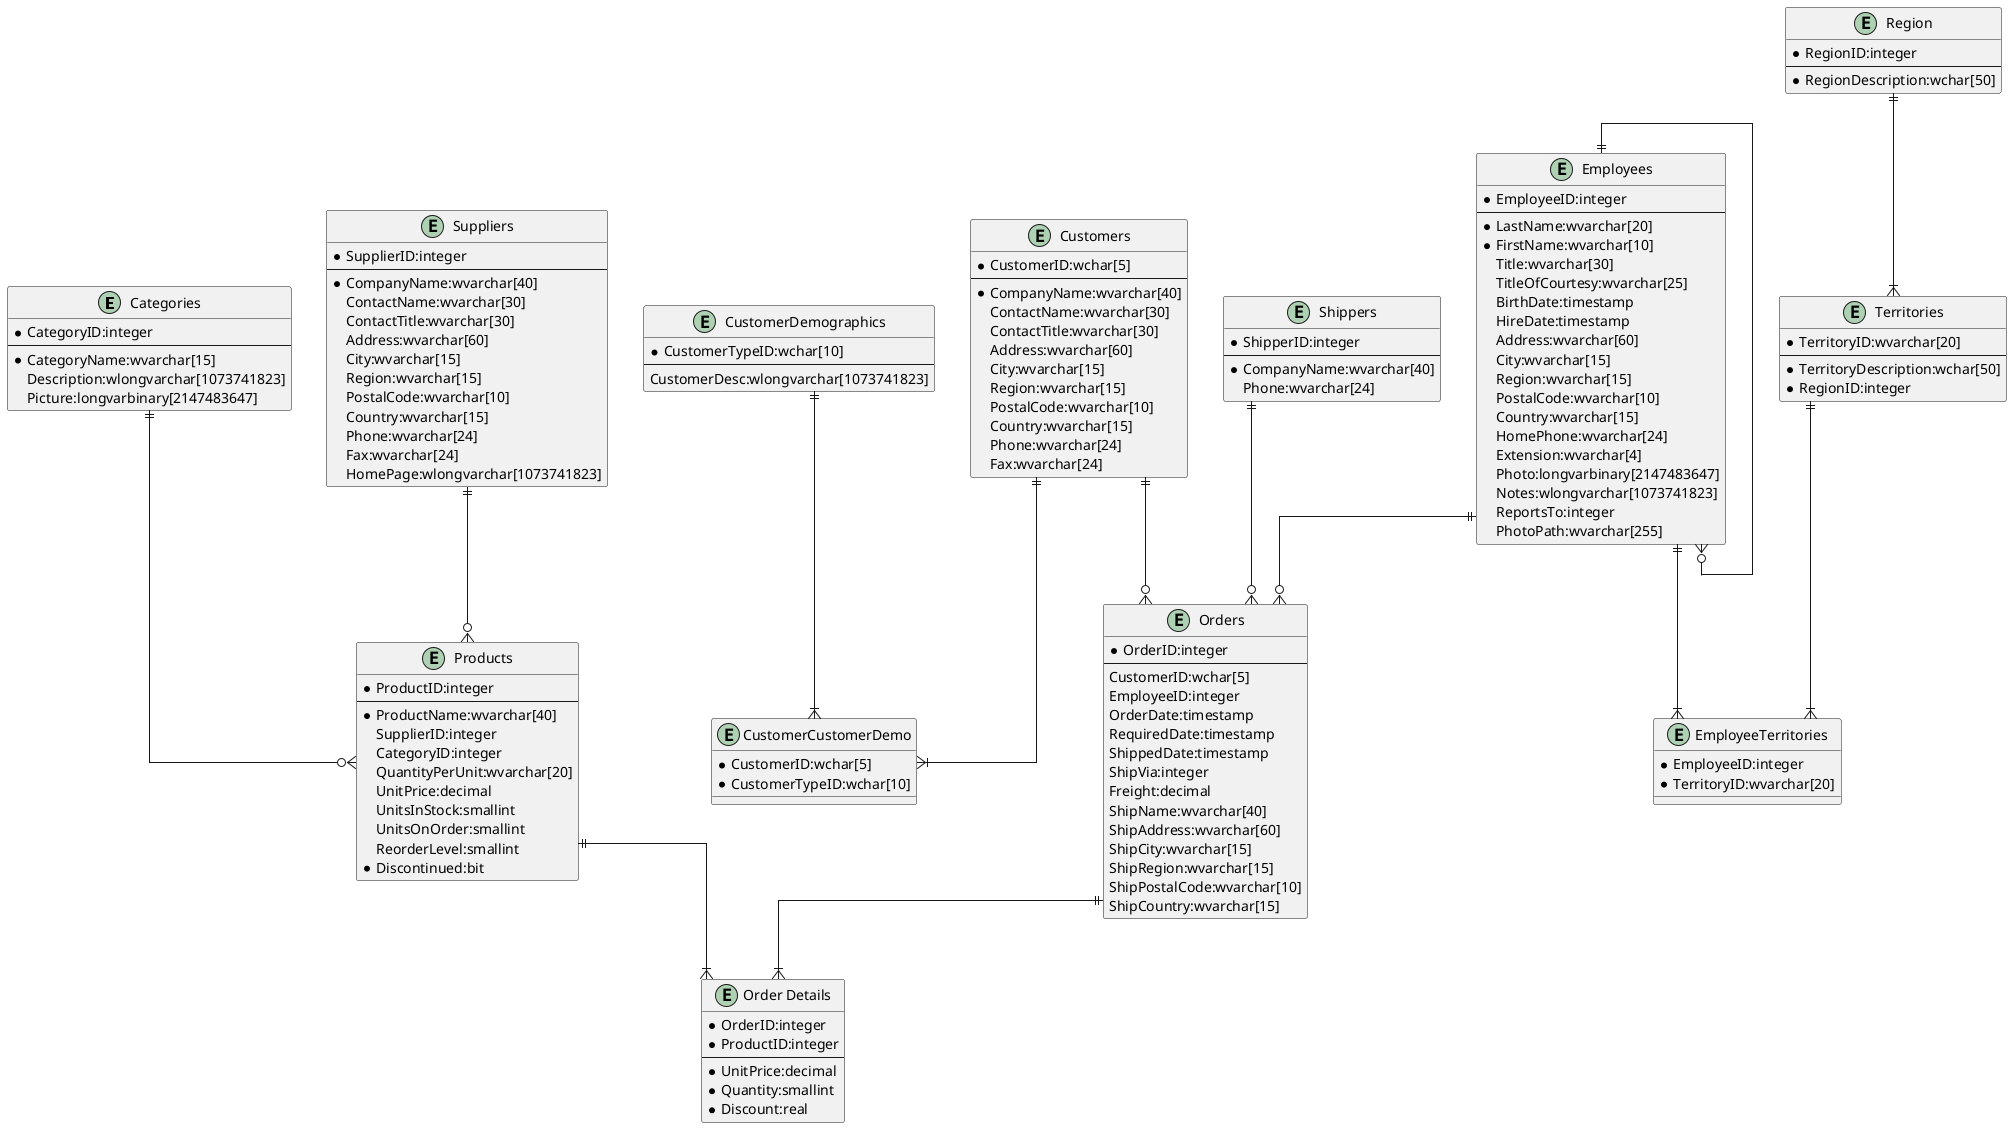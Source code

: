 @startuml Northwind

skinparam Linetype ortho

entity "Categories" as categories {
	* CategoryID:integer
	--
	* CategoryName:wvarchar[15]
	Description:wlongvarchar[1073741823]
	Picture:longvarbinary[2147483647]
}

entity "CustomerCustomerDemo" as customercustomerdemo {
	* CustomerID:wchar[5]
	* CustomerTypeID:wchar[10]
}

entity "CustomerDemographics" as customerdemographics {
	* CustomerTypeID:wchar[10]
	--
	CustomerDesc:wlongvarchar[1073741823]
}

entity "Customers" as customers {
	* CustomerID:wchar[5]
	--
	* CompanyName:wvarchar[40]
	ContactName:wvarchar[30]
	ContactTitle:wvarchar[30]
	Address:wvarchar[60]
	City:wvarchar[15]
	Region:wvarchar[15]
	PostalCode:wvarchar[10]
	Country:wvarchar[15]
	Phone:wvarchar[24]
	Fax:wvarchar[24]
}

entity "Employees" as employees {
	* EmployeeID:integer
	--
	* LastName:wvarchar[20]
	* FirstName:wvarchar[10]
	Title:wvarchar[30]
	TitleOfCourtesy:wvarchar[25]
	BirthDate:timestamp
	HireDate:timestamp
	Address:wvarchar[60]
	City:wvarchar[15]
	Region:wvarchar[15]
	PostalCode:wvarchar[10]
	Country:wvarchar[15]
	HomePhone:wvarchar[24]
	Extension:wvarchar[4]
	Photo:longvarbinary[2147483647]
	Notes:wlongvarchar[1073741823]
	ReportsTo:integer
	PhotoPath:wvarchar[255]
}

entity "EmployeeTerritories" as employeeterritories {
	* EmployeeID:integer
	* TerritoryID:wvarchar[20]
}

entity "Order Details" as order_details {
	* OrderID:integer
	* ProductID:integer
	--
	* UnitPrice:decimal
	* Quantity:smallint
	* Discount:real
}

entity "Orders" as orders {
	* OrderID:integer
	--
	CustomerID:wchar[5]
	EmployeeID:integer
	OrderDate:timestamp
	RequiredDate:timestamp
	ShippedDate:timestamp
	ShipVia:integer
	Freight:decimal
	ShipName:wvarchar[40]
	ShipAddress:wvarchar[60]
	ShipCity:wvarchar[15]
	ShipRegion:wvarchar[15]
	ShipPostalCode:wvarchar[10]
	ShipCountry:wvarchar[15]
}

entity "Products" as products {
	* ProductID:integer
	--
	* ProductName:wvarchar[40]
	SupplierID:integer
	CategoryID:integer
	QuantityPerUnit:wvarchar[20]
	UnitPrice:decimal
	UnitsInStock:smallint
	UnitsOnOrder:smallint
	ReorderLevel:smallint
	* Discontinued:bit
}

entity "Region" as region {
	* RegionID:integer
	--
	* RegionDescription:wchar[50]
}

entity "Shippers" as shippers {
	* ShipperID:integer
	--
	* CompanyName:wvarchar[40]
	Phone:wvarchar[24]
}

entity "Suppliers" as suppliers {
	* SupplierID:integer
	--
	* CompanyName:wvarchar[40]
	ContactName:wvarchar[30]
	ContactTitle:wvarchar[30]
	Address:wvarchar[60]
	City:wvarchar[15]
	Region:wvarchar[15]
	PostalCode:wvarchar[10]
	Country:wvarchar[15]
	Phone:wvarchar[24]
	Fax:wvarchar[24]
	HomePage:wlongvarchar[1073741823]
}

entity "Territories" as territories {
	* TerritoryID:wvarchar[20]
	--
	* TerritoryDescription:wchar[50]
	* RegionID:integer
}

categories ||--o{ products
customerdemographics ||--|{ customercustomerdemo
customers ||--|{ customercustomerdemo
customers ||--o{ orders
employees ||--o{ employees
employees ||--|{ employeeterritories
employees ||--o{ orders
orders ||--|{ order_details
products ||--|{ order_details
region ||--|{ territories
shippers ||--o{ orders
suppliers ||--o{ products
territories ||--|{ employeeterritories

@enduml
